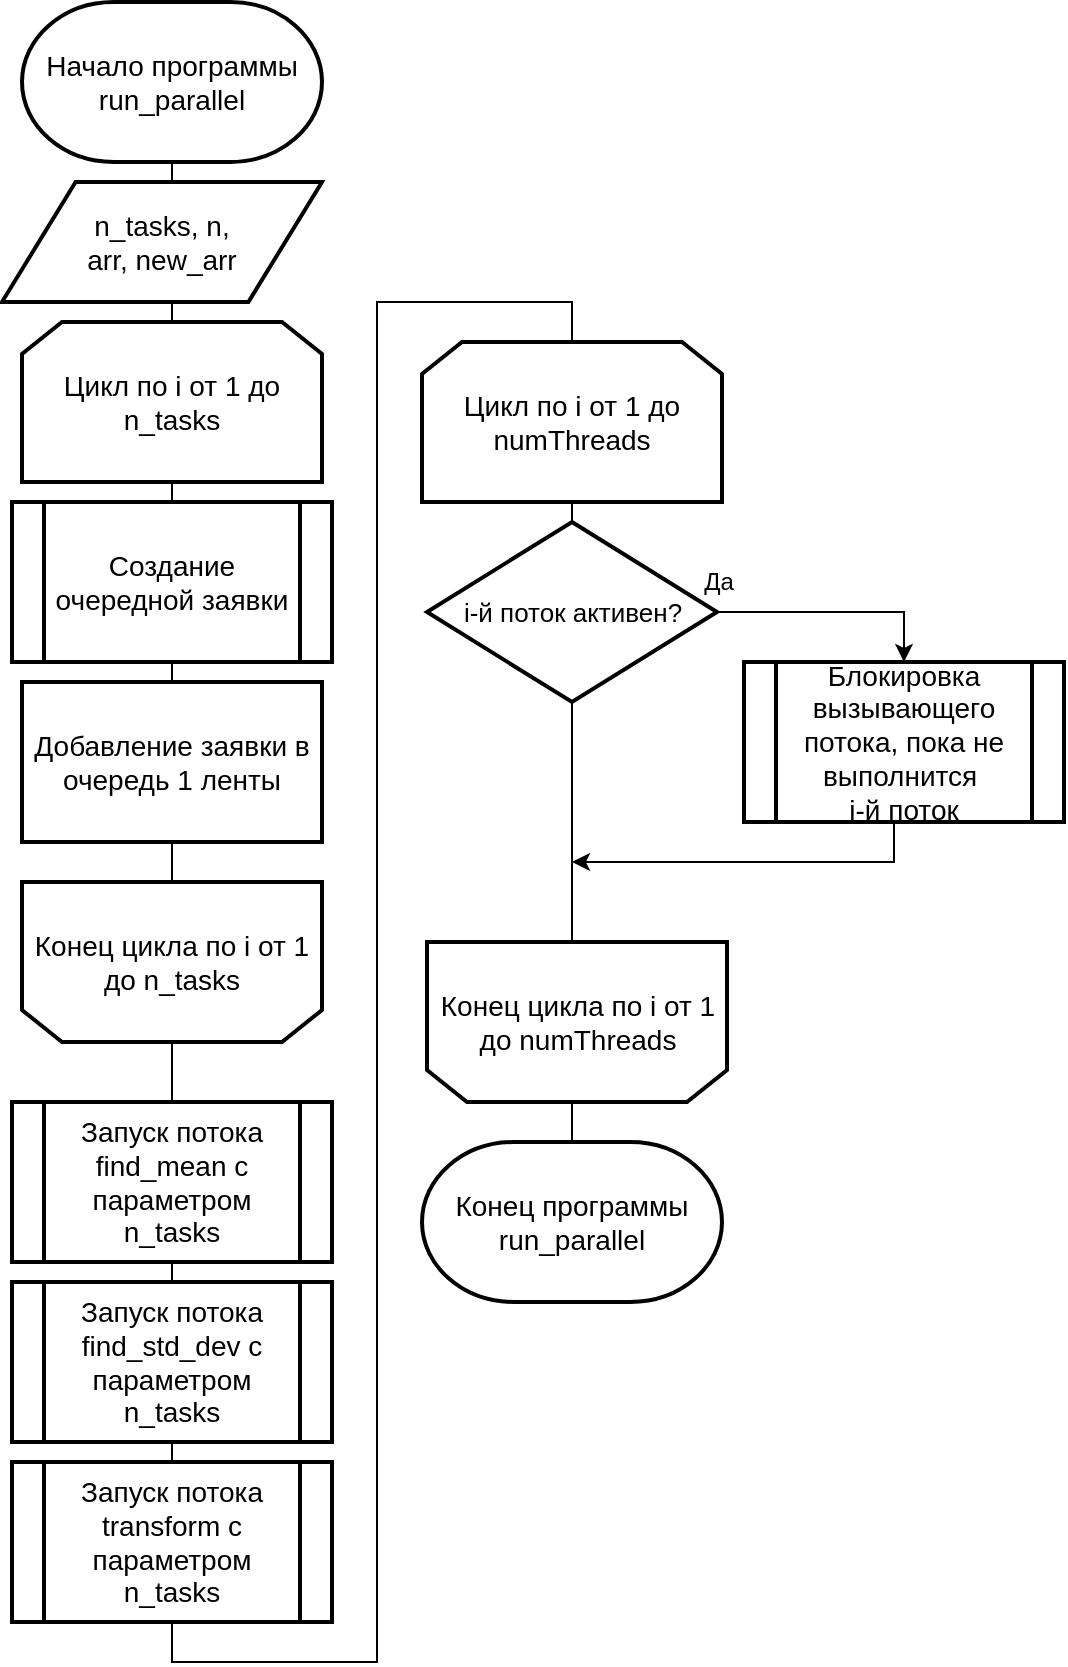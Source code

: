 <mxfile version="13.9.9" type="device"><diagram id="C5RBs43oDa-KdzZeNtuy" name="Page-1"><mxGraphModel dx="952" dy="1813" grid="1" gridSize="10" guides="1" tooltips="1" connect="1" arrows="1" fold="1" page="1" pageScale="1" pageWidth="827" pageHeight="1169" math="0" shadow="0"><root><mxCell id="WIyWlLk6GJQsqaUBKTNV-0"/><mxCell id="WIyWlLk6GJQsqaUBKTNV-1" parent="WIyWlLk6GJQsqaUBKTNV-0"/><mxCell id="HwhKAXynE97evrsTDtyi-1" style="edgeStyle=orthogonalEdgeStyle;rounded=0;orthogonalLoop=1;jettySize=auto;html=1;exitX=0.5;exitY=1;exitDx=0;exitDy=0;entryX=0.5;entryY=1;entryDx=0;entryDy=0;endArrow=none;endFill=0;entryPerimeter=0;" parent="WIyWlLk6GJQsqaUBKTNV-1" source="4l0-wAijwYD-mXyN8iMb-2" edge="1"><mxGeometry relative="1" as="geometry"><mxPoint x="875" y="-100" as="sourcePoint"/><mxPoint x="875" y="-290" as="targetPoint"/></mxGeometry></mxCell><mxCell id="0zO_q9Z6jGt5ZVwD8wrc-7" style="edgeStyle=orthogonalEdgeStyle;rounded=0;orthogonalLoop=1;jettySize=auto;html=1;exitX=0.5;exitY=1;exitDx=0;exitDy=0;entryX=0.5;entryY=1;entryDx=0;entryDy=0;endArrow=none;endFill=0;entryPerimeter=0;" parent="WIyWlLk6GJQsqaUBKTNV-1" source="TliQrFPxZ-ELZvnyi1-x-0" target="_blK2kj-LV2LUoSYWWXs-2" edge="1"><mxGeometry relative="1" as="geometry"><mxPoint x="875" y="-290" as="sourcePoint"/><mxPoint x="880" y="540" as="targetPoint"/><Array as="points"><mxPoint x="875" y="-390"/><mxPoint x="875" y="-390"/></Array></mxGeometry></mxCell><mxCell id="WdZP0otw79XUUpHIpCqY-11" value="Конец программы run_parallel" style="strokeWidth=2;html=1;shape=mxgraph.flowchart.terminator;whiteSpace=wrap;fontSize=14;" parent="WIyWlLk6GJQsqaUBKTNV-1" vertex="1"><mxGeometry x="1000" y="-60" width="150" height="80" as="geometry"/></mxCell><mxCell id="_blK2kj-LV2LUoSYWWXs-2" value="&lt;font style=&quot;font-size: 14px&quot;&gt;Начало программы run_parallel&lt;/font&gt;" style="strokeWidth=2;html=1;shape=mxgraph.flowchart.terminator;whiteSpace=wrap;fontSize=14;fontFamily=Helvetica;" parent="WIyWlLk6GJQsqaUBKTNV-1" vertex="1"><mxGeometry x="800" y="-630" width="150" height="80" as="geometry"/></mxCell><mxCell id="TliQrFPxZ-ELZvnyi1-x-8" style="edgeStyle=orthogonalEdgeStyle;rounded=0;orthogonalLoop=1;jettySize=auto;html=1;exitX=0.5;exitY=0;exitDx=0;exitDy=0;entryX=0.5;entryY=0;entryDx=0;entryDy=0;endArrow=none;endFill=0;" parent="WIyWlLk6GJQsqaUBKTNV-1" source="4l0-wAijwYD-mXyN8iMb-2" target="TliQrFPxZ-ELZvnyi1-x-7" edge="1"><mxGeometry relative="1" as="geometry"/></mxCell><mxCell id="4l0-wAijwYD-mXyN8iMb-2" value="&lt;span style=&quot;font-size: 14px&quot;&gt;Конец цикла&amp;nbsp;&lt;/span&gt;&lt;span style=&quot;font-size: 14px&quot;&gt;по i от 1 до&amp;nbsp;&lt;/span&gt;&lt;span style=&quot;font-size: 14px&quot;&gt;n_tasks&lt;/span&gt;&lt;span style=&quot;color: rgba(0 , 0 , 0 , 0) ; font-family: monospace ; font-size: 0px&quot;&gt;%3CmxGraphModel%3E%3Croot%3E%3CmxCell%20id%3D%220%22%2F%3E%3CmxCell%20id%3D%221%22%20parent%3D%220%22%2F%3E%3CmxCell%20id%3D%222%22%20value%3D%22%26lt%3Bspan%20style%3D%26quot%3Bfont-size%3A%2014px%26quot%3B%26gt%3B%D0%A6%D0%B8%D0%BA%D0%BB%20%D0%BF%D0%BE%20x%20%D0%BE%D1%82%200%20%D0%B4%D0%BE%20%D0%B7%D0%BD%D0%B0%D1%87%D0%B5%D0%BD%D0%B8%D1%8F%20%D1%88%D0%B8%D1%80%D0%B8%D0%BD%D1%8B%20%D1%8D%D0%BA%D1%80%D0%B0%D0%BD%D0%B0%26lt%3B%2Fspan%26gt%3B%22%20style%3D%22shape%3DloopLimit%3BwhiteSpace%3Dwrap%3Bhtml%3D1%3BstrokeWidth%3D2%3B%22%20vertex%3D%221%22%20parent%3D%221%22%3E%3CmxGeometry%20x%3D%22810%22%20y%3D%2252%22%20width%3D%22140%22%20height%3D%2270%22%20as%3D%22geometry%22%2F%3E%3C%2FmxCell%3E%3CmxCell%20id%3D%223%22%20value%3D%22%26lt%3Bspan%20style%3D%26quot%3Bfont-size%3A%2014px%26quot%3B%26gt%3B%D0%9A%D0%BE%D0%BD%D0%B5%D1%86%20%D1%86%D0%B8%D0%BA%D0%BB%D0%B0%26amp%3Bnbsp%3B%26lt%3B%2Fspan%26gt%3B%26lt%3Bspan%20style%3D%26quot%3Bfont-size%3A%2014px%26quot%3B%26gt%3B%D0%BF%D0%BE%20x%20%D0%BE%D1%82%200%20%D0%B4%D0%BE%20%D0%B7%D0%BD%D0%B0%D1%87%D0%B5%D0%BD%D0%B8%D1%8F%20%D1%88%D0%B8%D1%80%D0%B8%D0%BD%D1%8B%20%D1%8D%D0%BA%D1%80%D0%B0%D0%BD%D0%B0%26lt%3B%2Fspan%26gt%3B%22%20style%3D%22shape%3DloopLimit%3BwhiteSpace%3Dwrap%3Bhtml%3D1%3BstrokeWidth%3D2%3Bdirection%3Dwest%3B%22%20vertex%3D%221%22%20parent%3D%221%22%3E%3CmxGeometry%20x%3D%22810%22%20y%3D%22550%22%20width%3D%22140%22%20height%3D%2270%22%20as%3D%22geometry%22%2F%3E%3C%2FmxCell%3E%3C%2Froot%3E%3C%2FmxGraphModel%3E&lt;/span&gt;&lt;span style=&quot;color: rgba(0 , 0 , 0 , 0) ; font-family: monospace ; font-size: 0px&quot;&gt;%3CmxGraphModel%3E%3Croot%3E%3CmxCell%20id%3D%220%22%2F%3E%3CmxCell%20id%3D%221%22%20parent%3D%220%22%2F%3E%3CmxCell%20id%3D%222%22%20value%3D%22%26lt%3Bspan%20style%3D%26quot%3Bfont-size%3A%2014px%26quot%3B%26gt%3B%D0%A6%D0%B8%D0%BA%D0%BB%20%D0%BF%D0%BE%20x%20%D0%BE%D1%82%200%20%D0%B4%D0%BE%20%D0%B7%D0%BD%D0%B0%D1%87%D0%B5%D0%BD%D0%B8%D1%8F%20%D1%88%D0%B8%D1%80%D0%B8%D0%BD%D1%8B%20%D1%8D%D0%BA%D1%80%D0%B0%D0%BD%D0%B0%26lt%3B%2Fspan%26gt%3B%22%20style%3D%22shape%3DloopLimit%3BwhiteSpace%3Dwrap%3Bhtml%3D1%3BstrokeWidth%3D2%3B%22%20vertex%3D%221%22%20parent%3D%221%22%3E%3CmxGeometry%20x%3D%22810%22%20y%3D%2252%22%20width%3D%22140%22%20height%3D%2270%22%20as%3D%22geometry%22%2F%3E%3C%2FmxCell%3E%3CmxCell%20id%3D%223%22%20value%3D%22%26lt%3Bspan%20style%3D%26quot%3Bfont-size%3A%2014px%26quot%3B%26gt%3B%D0%9A%D0%BE%D0%BD%D0%B5%D1%86%20%D1%86%D0%B8%D0%BA%D0%BB%D0%B0%26amp%3Bnbsp%3B%26lt%3B%2Fspan%26gt%3B%26lt%3Bspan%20style%3D%26quot%3Bfont-size%3A%2014px%26quot%3B%26gt%3B%D0%BF%D0%BE%20x%20%D0%BE%D1%82%200%20%D0%B4%D0%BE%20%D0%B7%D0%BD%D0%B0%D1%87%D0%B5%D0%BD%D0%B8%D1%8F%20%D1%88%D0%B8%D1%80%D0%B8%D0%BD%D1%8B%20%D1%8D%D0%BA%D1%80%D0%B0%D0%BD%D0%B0%26lt%3B%2Fspan%26gt%3B%22%20style%3D%22shape%3DloopLimit%3BwhiteSpace%3Dwrap%3Bhtml%3D1%3BstrokeWidth%3D2%3Bdirection%3Dwest%3B%22%20vertex%3D%221%22%20parent%3D%221%22%3E%3CmxGeometry%20x%3D%22810%22%20y%3D%22550%22%20width%3D%22140%22%20height%3D%2270%22%20as%3D%22geometry%22%2F%3E%3C%2FmxCell%3E%3C%2Froot%3E%3C%2FmxGraphModel%3E&lt;/span&gt;" style="shape=loopLimit;whiteSpace=wrap;html=1;strokeWidth=2;direction=west;" parent="WIyWlLk6GJQsqaUBKTNV-1" vertex="1"><mxGeometry x="800" y="-190" width="150" height="80" as="geometry"/></mxCell><mxCell id="4l0-wAijwYD-mXyN8iMb-4" value="Добавление заявки в очередь 1 ленты" style="rounded=0;whiteSpace=wrap;html=1;strokeWidth=2;fontSize=14;" parent="WIyWlLk6GJQsqaUBKTNV-1" vertex="1"><mxGeometry x="800" y="-290" width="150" height="80" as="geometry"/></mxCell><mxCell id="4l0-wAijwYD-mXyN8iMb-1" value="&lt;span style=&quot;font-size: 14px&quot;&gt;Цикл по i от 1 до n_tasks&lt;/span&gt;" style="shape=loopLimit;whiteSpace=wrap;html=1;strokeWidth=2;" parent="WIyWlLk6GJQsqaUBKTNV-1" vertex="1"><mxGeometry x="800" y="-470" width="150" height="80" as="geometry"/></mxCell><mxCell id="4l0-wAijwYD-mXyN8iMb-11" value="&lt;span style=&quot;font-size: 14px&quot;&gt;Цикл по i от 1 до numThreads&lt;/span&gt;&lt;span style=&quot;color: rgba(0 , 0 , 0 , 0) ; font-family: monospace ; font-size: 0px&quot;&gt;%3CmxGraphModel%3E%3Croot%3E%3CmxCell%20id%3D%220%22%2F%3E%3CmxCell%20id%3D%221%22%20parent%3D%220%22%2F%3E%3CmxCell%20id%3D%222%22%20value%3D%22%26lt%3Bspan%20style%3D%26quot%3Bfont-size%3A%2014px%26quot%3B%26gt%3B%D0%A6%D0%B8%D0%BA%D0%BB%20%D0%BF%D0%BE%20x%20%D0%BE%D1%82%200%20%D0%B4%D0%BE%20%D0%B7%D0%BD%D0%B0%D1%87%D0%B5%D0%BD%D0%B8%D1%8F%20%D1%88%D0%B8%D1%80%D0%B8%D0%BD%D1%8B%20%D1%8D%D0%BA%D1%80%D0%B0%D0%BD%D0%B0%26lt%3B%2Fspan%26gt%3B%22%20style%3D%22shape%3DloopLimit%3BwhiteSpace%3Dwrap%3Bhtml%3D1%3BstrokeWidth%3D2%3B%22%20vertex%3D%221%22%20parent%3D%221%22%3E%3CmxGeometry%20x%3D%22810%22%20y%3D%2252%22%20width%3D%22140%22%20height%3D%2270%22%20as%3D%22geometry%22%2F%3E%3C%2FmxCell%3E%3CmxCell%20id%3D%223%22%20value%3D%22%26lt%3Bspan%20style%3D%26quot%3Bfont-size%3A%2014px%26quot%3B%26gt%3B%D0%9A%D0%BE%D0%BD%D0%B5%D1%86%20%D1%86%D0%B8%D0%BA%D0%BB%D0%B0%26amp%3Bnbsp%3B%26lt%3B%2Fspan%26gt%3B%26lt%3Bspan%20style%3D%26quot%3Bfont-size%3A%2014px%26quot%3B%26gt%3B%D0%BF%D0%BE%20x%20%D0%BE%D1%82%200%20%D0%B4%D0%BE%20%D0%B7%D0%BD%D0%B0%D1%87%D0%B5%D0%BD%D0%B8%D1%8F%20%D1%88%D0%B8%D1%80%D0%B8%D0%BD%D1%8B%20%D1%8D%D0%BA%D1%80%D0%B0%D0%BD%D0%B0%26lt%3B%2Fspan%26gt%3B%22%20style%3D%22shape%3DloopLimit%3BwhiteSpace%3Dwrap%3Bhtml%3D1%3BstrokeWidth%3D2%3Bdirection%3Dwest%3B%22%20vertex%3D%221%22%20parent%3D%221%22%3E%3CmxGeometry%20x%3D%22810%22%20y%3D%22550%22%20width%3D%22140%22%20height%3D%2270%22%20as%3D%22geometry%22%2F%3E%3C%2FmxCell%3E%3C%2Froot%3E%3C%2FmxGraphModel%3E&lt;/span&gt;&lt;span style=&quot;color: rgba(0 , 0 , 0 , 0) ; font-family: monospace ; font-size: 0px&quot;&gt;%3CmxGraphModel%3E%3Croot%3E%3CmxCell%20id%3D%220%22%2F%3E%3CmxCell%20id%3D%221%22%20parent%3D%220%22%2F%3E%3CmxCell%20id%3D%222%22%20value%3D%22%26lt%3Bspan%20style%3D%26quot%3Bfont-size%3A%2014px%26quot%3B%26gt%3B%D0%A6%D0%B8%D0%BA%D0%BB%20%D0%BF%D0%BE%20x%20%D0%BE%D1%82%200%20%D0%B4%D0%BE%20%D0%B7%D0%BD%D0%B0%D1%87%D0%B5%D0%BD%D0%B8%D1%8F%20%D1%88%D0%B8%D1%80%D0%B8%D0%BD%D1%8B%20%D1%8D%D0%BA%D1%80%D0%B0%D0%BD%D0%B0%26lt%3B%2Fspan%26gt%3B%22%20style%3D%22shape%3DloopLimit%3BwhiteSpace%3Dwrap%3Bhtml%3D1%3BstrokeWidth%3D2%3B%22%20vertex%3D%221%22%20parent%3D%221%22%3E%3CmxGeometry%20x%3D%22810%22%20y%3D%2252%22%20width%3D%22140%22%20height%3D%2270%22%20as%3D%22geometry%22%2F%3E%3C%2FmxCell%3E%3CmxCell%20id%3D%223%22%20value%3D%22%26lt%3Bspan%20style%3D%26quot%3Bfont-size%3A%2014px%26quot%3B%26gt%3B%D0%9A%D0%BE%D0%BD%D0%B5%D1%86%20%D1%86%D0%B8%D0%BA%D0%BB%D0%B0%26amp%3Bnbsp%3B%26lt%3B%2Fspan%26gt%3B%26lt%3Bspan%20style%3D%26quot%3Bfont-size%3A%2014px%26quot%3B%26gt%3B%D0%BF%D0%BE%20x%20%D0%BE%D1%82%200%20%D0%B4%D0%BE%20%D0%B7%D0%BD%D0%B0%D1%87%D0%B5%D0%BD%D0%B8%D1%8F%20%D1%88%D0%B8%D1%80%D0%B8%D0%BD%D1%8B%20%D1%8D%D0%BA%D1%80%D0%B0%D0%BD%D0%B0%26lt%3B%2Fspan%26gt%3B%22%20style%3D%22shape%3DloopLimit%3BwhiteSpace%3Dwrap%3Bhtml%3D1%3BstrokeWidth%3D2%3Bdirection%3Dwest%3B%22%20vertex%3D%221%22%20parent%3D%221%22%3E%3CmxGeometry%20x%3D%22810%22%20y%3D%22550%22%20width%3D%22140%22%20height%3D%2270%22%20as%3D%22geometry%22%2F%3E%3C%2FmxCell%3E%3C%2Froot%3E%3C%2FmxGraphModel%3E&lt;/span&gt;" style="shape=loopLimit;whiteSpace=wrap;html=1;strokeWidth=2;" parent="WIyWlLk6GJQsqaUBKTNV-1" vertex="1"><mxGeometry x="1000" y="-460" width="150" height="80" as="geometry"/></mxCell><mxCell id="HwhKAXynE97evrsTDtyi-0" value="&lt;font style=&quot;font-size: 14px&quot;&gt;n_tasks, n, &lt;br&gt;arr, new_arr&lt;br&gt;&lt;/font&gt;" style="shape=parallelogram;html=1;strokeWidth=2;perimeter=parallelogramPerimeter;whiteSpace=wrap;rounded=0;arcSize=12;size=0.23;fontSize=13;" parent="WIyWlLk6GJQsqaUBKTNV-1" vertex="1"><mxGeometry x="790" y="-540" width="160" height="60" as="geometry"/></mxCell><mxCell id="TliQrFPxZ-ELZvnyi1-x-15" style="edgeStyle=orthogonalEdgeStyle;rounded=0;orthogonalLoop=1;jettySize=auto;html=1;exitX=0.5;exitY=1;exitDx=0;exitDy=0;endArrow=classic;endFill=1;" parent="WIyWlLk6GJQsqaUBKTNV-1" edge="1"><mxGeometry relative="1" as="geometry"><mxPoint x="1075" y="-200" as="targetPoint"/><mxPoint x="1236" y="-220" as="sourcePoint"/><Array as="points"><mxPoint x="1236" y="-200"/><mxPoint x="1075" y="-200"/></Array></mxGeometry></mxCell><mxCell id="B__Sancuio_6LD4N0amc-0" value="Блокировка вызывающего потока, пока не выполнится&amp;nbsp;&lt;br&gt;i-й поток&lt;br&gt;" style="shape=process;whiteSpace=wrap;html=1;backgroundOutline=1;strokeWidth=2;fontSize=14;" parent="WIyWlLk6GJQsqaUBKTNV-1" vertex="1"><mxGeometry x="1161" y="-300" width="160" height="80" as="geometry"/></mxCell><mxCell id="TliQrFPxZ-ELZvnyi1-x-0" value="Создание очередной заявки" style="shape=process;whiteSpace=wrap;html=1;backgroundOutline=1;strokeWidth=2;fontSize=14;" parent="WIyWlLk6GJQsqaUBKTNV-1" vertex="1"><mxGeometry x="795" y="-380" width="160" height="80" as="geometry"/></mxCell><mxCell id="TliQrFPxZ-ELZvnyi1-x-2" style="edgeStyle=orthogonalEdgeStyle;rounded=0;orthogonalLoop=1;jettySize=auto;html=1;exitX=0.5;exitY=1;exitDx=0;exitDy=0;entryX=0.5;entryY=1;entryDx=0;entryDy=0;endArrow=none;endFill=0;entryPerimeter=0;" parent="WIyWlLk6GJQsqaUBKTNV-1" target="TliQrFPxZ-ELZvnyi1-x-0" edge="1"><mxGeometry relative="1" as="geometry"><mxPoint x="875" y="-290" as="sourcePoint"/><mxPoint x="875" y="-640" as="targetPoint"/><Array as="points"/></mxGeometry></mxCell><mxCell id="TliQrFPxZ-ELZvnyi1-x-4" value="Запуск потока find_mean с параметром n_tasks" style="shape=process;whiteSpace=wrap;html=1;backgroundOutline=1;strokeWidth=2;fontSize=14;" parent="WIyWlLk6GJQsqaUBKTNV-1" vertex="1"><mxGeometry x="795" y="-80" width="160" height="80" as="geometry"/></mxCell><mxCell id="TliQrFPxZ-ELZvnyi1-x-6" value="Запуск потока find_std_dev с параметром n_tasks" style="shape=process;whiteSpace=wrap;html=1;backgroundOutline=1;strokeWidth=2;fontSize=14;" parent="WIyWlLk6GJQsqaUBKTNV-1" vertex="1"><mxGeometry x="795" y="10" width="160" height="80" as="geometry"/></mxCell><mxCell id="TliQrFPxZ-ELZvnyi1-x-9" style="edgeStyle=orthogonalEdgeStyle;rounded=0;orthogonalLoop=1;jettySize=auto;html=1;exitX=0.5;exitY=1;exitDx=0;exitDy=0;entryX=0.5;entryY=0;entryDx=0;entryDy=0;endArrow=none;endFill=0;" parent="WIyWlLk6GJQsqaUBKTNV-1" source="TliQrFPxZ-ELZvnyi1-x-7" target="4l0-wAijwYD-mXyN8iMb-11" edge="1"><mxGeometry relative="1" as="geometry"/></mxCell><mxCell id="TliQrFPxZ-ELZvnyi1-x-7" value="Запуск потока transform с параметром n_tasks" style="shape=process;whiteSpace=wrap;html=1;backgroundOutline=1;strokeWidth=2;fontSize=14;" parent="WIyWlLk6GJQsqaUBKTNV-1" vertex="1"><mxGeometry x="795" y="100" width="160" height="80" as="geometry"/></mxCell><mxCell id="TliQrFPxZ-ELZvnyi1-x-13" value="Да" style="edgeStyle=orthogonalEdgeStyle;rounded=0;orthogonalLoop=1;jettySize=auto;html=1;entryX=0.5;entryY=0;entryDx=0;entryDy=0;endArrow=classic;endFill=1;fontSize=12;" parent="WIyWlLk6GJQsqaUBKTNV-1" source="TliQrFPxZ-ELZvnyi1-x-11" target="B__Sancuio_6LD4N0amc-0" edge="1"><mxGeometry x="-1" y="15" relative="1" as="geometry"><mxPoint as="offset"/></mxGeometry></mxCell><mxCell id="TliQrFPxZ-ELZvnyi1-x-14" style="edgeStyle=orthogonalEdgeStyle;rounded=0;orthogonalLoop=1;jettySize=auto;html=1;exitX=0.5;exitY=1;exitDx=0;exitDy=0;endArrow=none;endFill=0;" parent="WIyWlLk6GJQsqaUBKTNV-1" source="TliQrFPxZ-ELZvnyi1-x-11" target="WdZP0otw79XUUpHIpCqY-11" edge="1"><mxGeometry relative="1" as="geometry"/></mxCell><mxCell id="TliQrFPxZ-ELZvnyi1-x-11" value="i-й поток активен?" style="rhombus;whiteSpace=wrap;html=1;strokeWidth=2;fontSize=13;" parent="WIyWlLk6GJQsqaUBKTNV-1" vertex="1"><mxGeometry x="1002.5" y="-370" width="145" height="90" as="geometry"/></mxCell><mxCell id="TliQrFPxZ-ELZvnyi1-x-12" style="edgeStyle=orthogonalEdgeStyle;rounded=0;orthogonalLoop=1;jettySize=auto;html=1;exitX=0.5;exitY=1;exitDx=0;exitDy=0;entryX=0.5;entryY=0;entryDx=0;entryDy=0;entryPerimeter=0;endArrow=none;endFill=0;" parent="WIyWlLk6GJQsqaUBKTNV-1" source="4l0-wAijwYD-mXyN8iMb-11" target="TliQrFPxZ-ELZvnyi1-x-11" edge="1"><mxGeometry relative="1" as="geometry"><mxPoint x="1075" y="-380" as="sourcePoint"/><mxPoint x="1075" y="-130" as="targetPoint"/></mxGeometry></mxCell><mxCell id="4l0-wAijwYD-mXyN8iMb-7" value="&lt;span style=&quot;font-size: 14px&quot;&gt;Конец цикла&amp;nbsp;&lt;/span&gt;&lt;span style=&quot;font-size: 14px&quot;&gt;по i от 1 до numThreads&lt;/span&gt;&lt;span style=&quot;color: rgba(0 , 0 , 0 , 0) ; font-family: monospace ; font-size: 0px&quot;&gt;%3CmxGraphModel%3E%3Croot%3E%3CmxCell%20id%3D%220%22%2F%3E%3CmxCell%20id%3D%221%22%20parent%3D%220%22%2F%3E%3CmxCell%20id%3D%222%22%20value%3D%22%26lt%3Bspan%20style%3D%26quot%3Bfont-size%3A%2014px%26quot%3B%26gt%3B%D0%A6%D0%B8%D0%BA%D0%BB%20%D0%BF%D0%BE%20x%20%D0%BE%D1%82%200%20%D0%B4%D0%BE%20%D0%B7%D0%BD%D0%B0%D1%87%D0%B5%D0%BD%D0%B8%D1%8F%20%D1%88%D0%B8%D1%80%D0%B8%D0%BD%D1%8B%20%D1%8D%D0%BA%D1%80%D0%B0%D0%BD%D0%B0%26lt%3B%2Fspan%26gt%3B%22%20style%3D%22shape%3DloopLimit%3BwhiteSpace%3Dwrap%3Bhtml%3D1%3BstrokeWidth%3D2%3B%22%20vertex%3D%221%22%20parent%3D%221%22%3E%3CmxGeometry%20x%3D%22810%22%20y%3D%2252%22%20width%3D%22140%22%20height%3D%2270%22%20as%3D%22geometry%22%2F%3E%3C%2FmxCell%3E%3CmxCell%20id%3D%223%22%20value%3D%22%26lt%3Bspan%20style%3D%26quot%3Bfont-size%3A%2014px%26quot%3B%26gt%3B%D0%9A%D0%BE%D0%BD%D0%B5%D1%86%20%D1%86%D0%B8%D0%BA%D0%BB%D0%B0%26amp%3Bnbsp%3B%26lt%3B%2Fspan%26gt%3B%26lt%3Bspan%20style%3D%26quot%3Bfont-size%3A%2014px%26quot%3B%26gt%3B%D0%BF%D0%BE%20x%20%D0%BE%D1%82%200%20%D0%B4%D0%BE%20%D0%B7%D0%BD%D0%B0%D1%87%D0%B5%D0%BD%D0%B8%D1%8F%20%D1%88%D0%B8%D1%80%D0%B8%D0%BD%D1%8B%20%D1%8D%D0%BA%D1%80%D0%B0%D0%BD%D0%B0%26lt%3B%2Fspan%26gt%3B%22%20style%3D%22shape%3DloopLimit%3BwhiteSpace%3Dwrap%3Bhtml%3D1%3BstrokeWidth%3D2%3Bdirection%3Dwest%3B%22%20vertex%3D%221%22%20parent%3D%221%22%3E%3CmxGeometry%20x%3D%22810%22%20y%3D%22550%22%20width%3D%22140%22%20height%3D%2270%22%20as%3D%22geometry%22%2F%3E%3C%2FmxCell%3E%3C%2Froot%3E%3C%2FmxGraphModel%3E&lt;/span&gt;&lt;span style=&quot;color: rgba(0 , 0 , 0 , 0) ; font-family: monospace ; font-size: 0px&quot;&gt;%3CmxGraphModel%3E%3Croot%3E%3CmxCell%20id%3D%220%22%2F%3E%3CmxCell%20id%3D%221%22%20parent%3D%220%22%2F%3E%3CmxCell%20id%3D%222%22%20value%3D%22%26lt%3Bspan%20style%3D%26quot%3Bfont-size%3A%2014px%26quot%3B%26gt%3B%D0%A6%D0%B8%D0%BA%D0%BB%20%D0%BF%D0%BE%20x%20%D0%BE%D1%82%200%20%D0%B4%D0%BE%20%D0%B7%D0%BD%D0%B0%D1%87%D0%B5%D0%BD%D0%B8%D1%8F%20%D1%88%D0%B8%D1%80%D0%B8%D0%BD%D1%8B%20%D1%8D%D0%BA%D1%80%D0%B0%D0%BD%D0%B0%26lt%3B%2Fspan%26gt%3B%22%20style%3D%22shape%3DloopLimit%3BwhiteSpace%3Dwrap%3Bhtml%3D1%3BstrokeWidth%3D2%3B%22%20vertex%3D%221%22%20parent%3D%221%22%3E%3CmxGeometry%20x%3D%22810%22%20y%3D%2252%22%20width%3D%22140%22%20height%3D%2270%22%20as%3D%22geometry%22%2F%3E%3C%2FmxCell%3E%3CmxCell%20id%3D%223%22%20value%3D%22%26lt%3Bspan%20style%3D%26quot%3Bfont-size%3A%2014px%26quot%3B%26gt%3B%D0%9A%D0%BE%D0%BD%D0%B5%D1%86%20%D1%86%D0%B8%D0%BA%D0%BB%D0%B0%26amp%3Bnbsp%3B%26lt%3B%2Fspan%26gt%3B%26lt%3Bspan%20style%3D%26quot%3Bfont-size%3A%2014px%26quot%3B%26gt%3B%D0%BF%D0%BE%20x%20%D0%BE%D1%82%200%20%D0%B4%D0%BE%20%D0%B7%D0%BD%D0%B0%D1%87%D0%B5%D0%BD%D0%B8%D1%8F%20%D1%88%D0%B8%D1%80%D0%B8%D0%BD%D1%8B%20%D1%8D%D0%BA%D1%80%D0%B0%D0%BD%D0%B0%26lt%3B%2Fspan%26gt%3B%22%20style%3D%22shape%3DloopLimit%3BwhiteSpace%3Dwrap%3Bhtml%3D1%3BstrokeWidth%3D2%3Bdirection%3Dwest%3B%22%20vertex%3D%221%22%20parent%3D%221%22%3E%3CmxGeometry%20x%3D%22810%22%20y%3D%22550%22%20width%3D%22140%22%20height%3D%2270%22%20as%3D%22geometry%22%2F%3E%3C%2FmxCell%3E%3C%2Froot%3E%3C%2FmxGraphModel%3E&lt;/span&gt;" style="shape=loopLimit;whiteSpace=wrap;html=1;strokeWidth=2;direction=west;" parent="WIyWlLk6GJQsqaUBKTNV-1" vertex="1"><mxGeometry x="1002.5" y="-160" width="150" height="80" as="geometry"/></mxCell></root></mxGraphModel></diagram></mxfile>